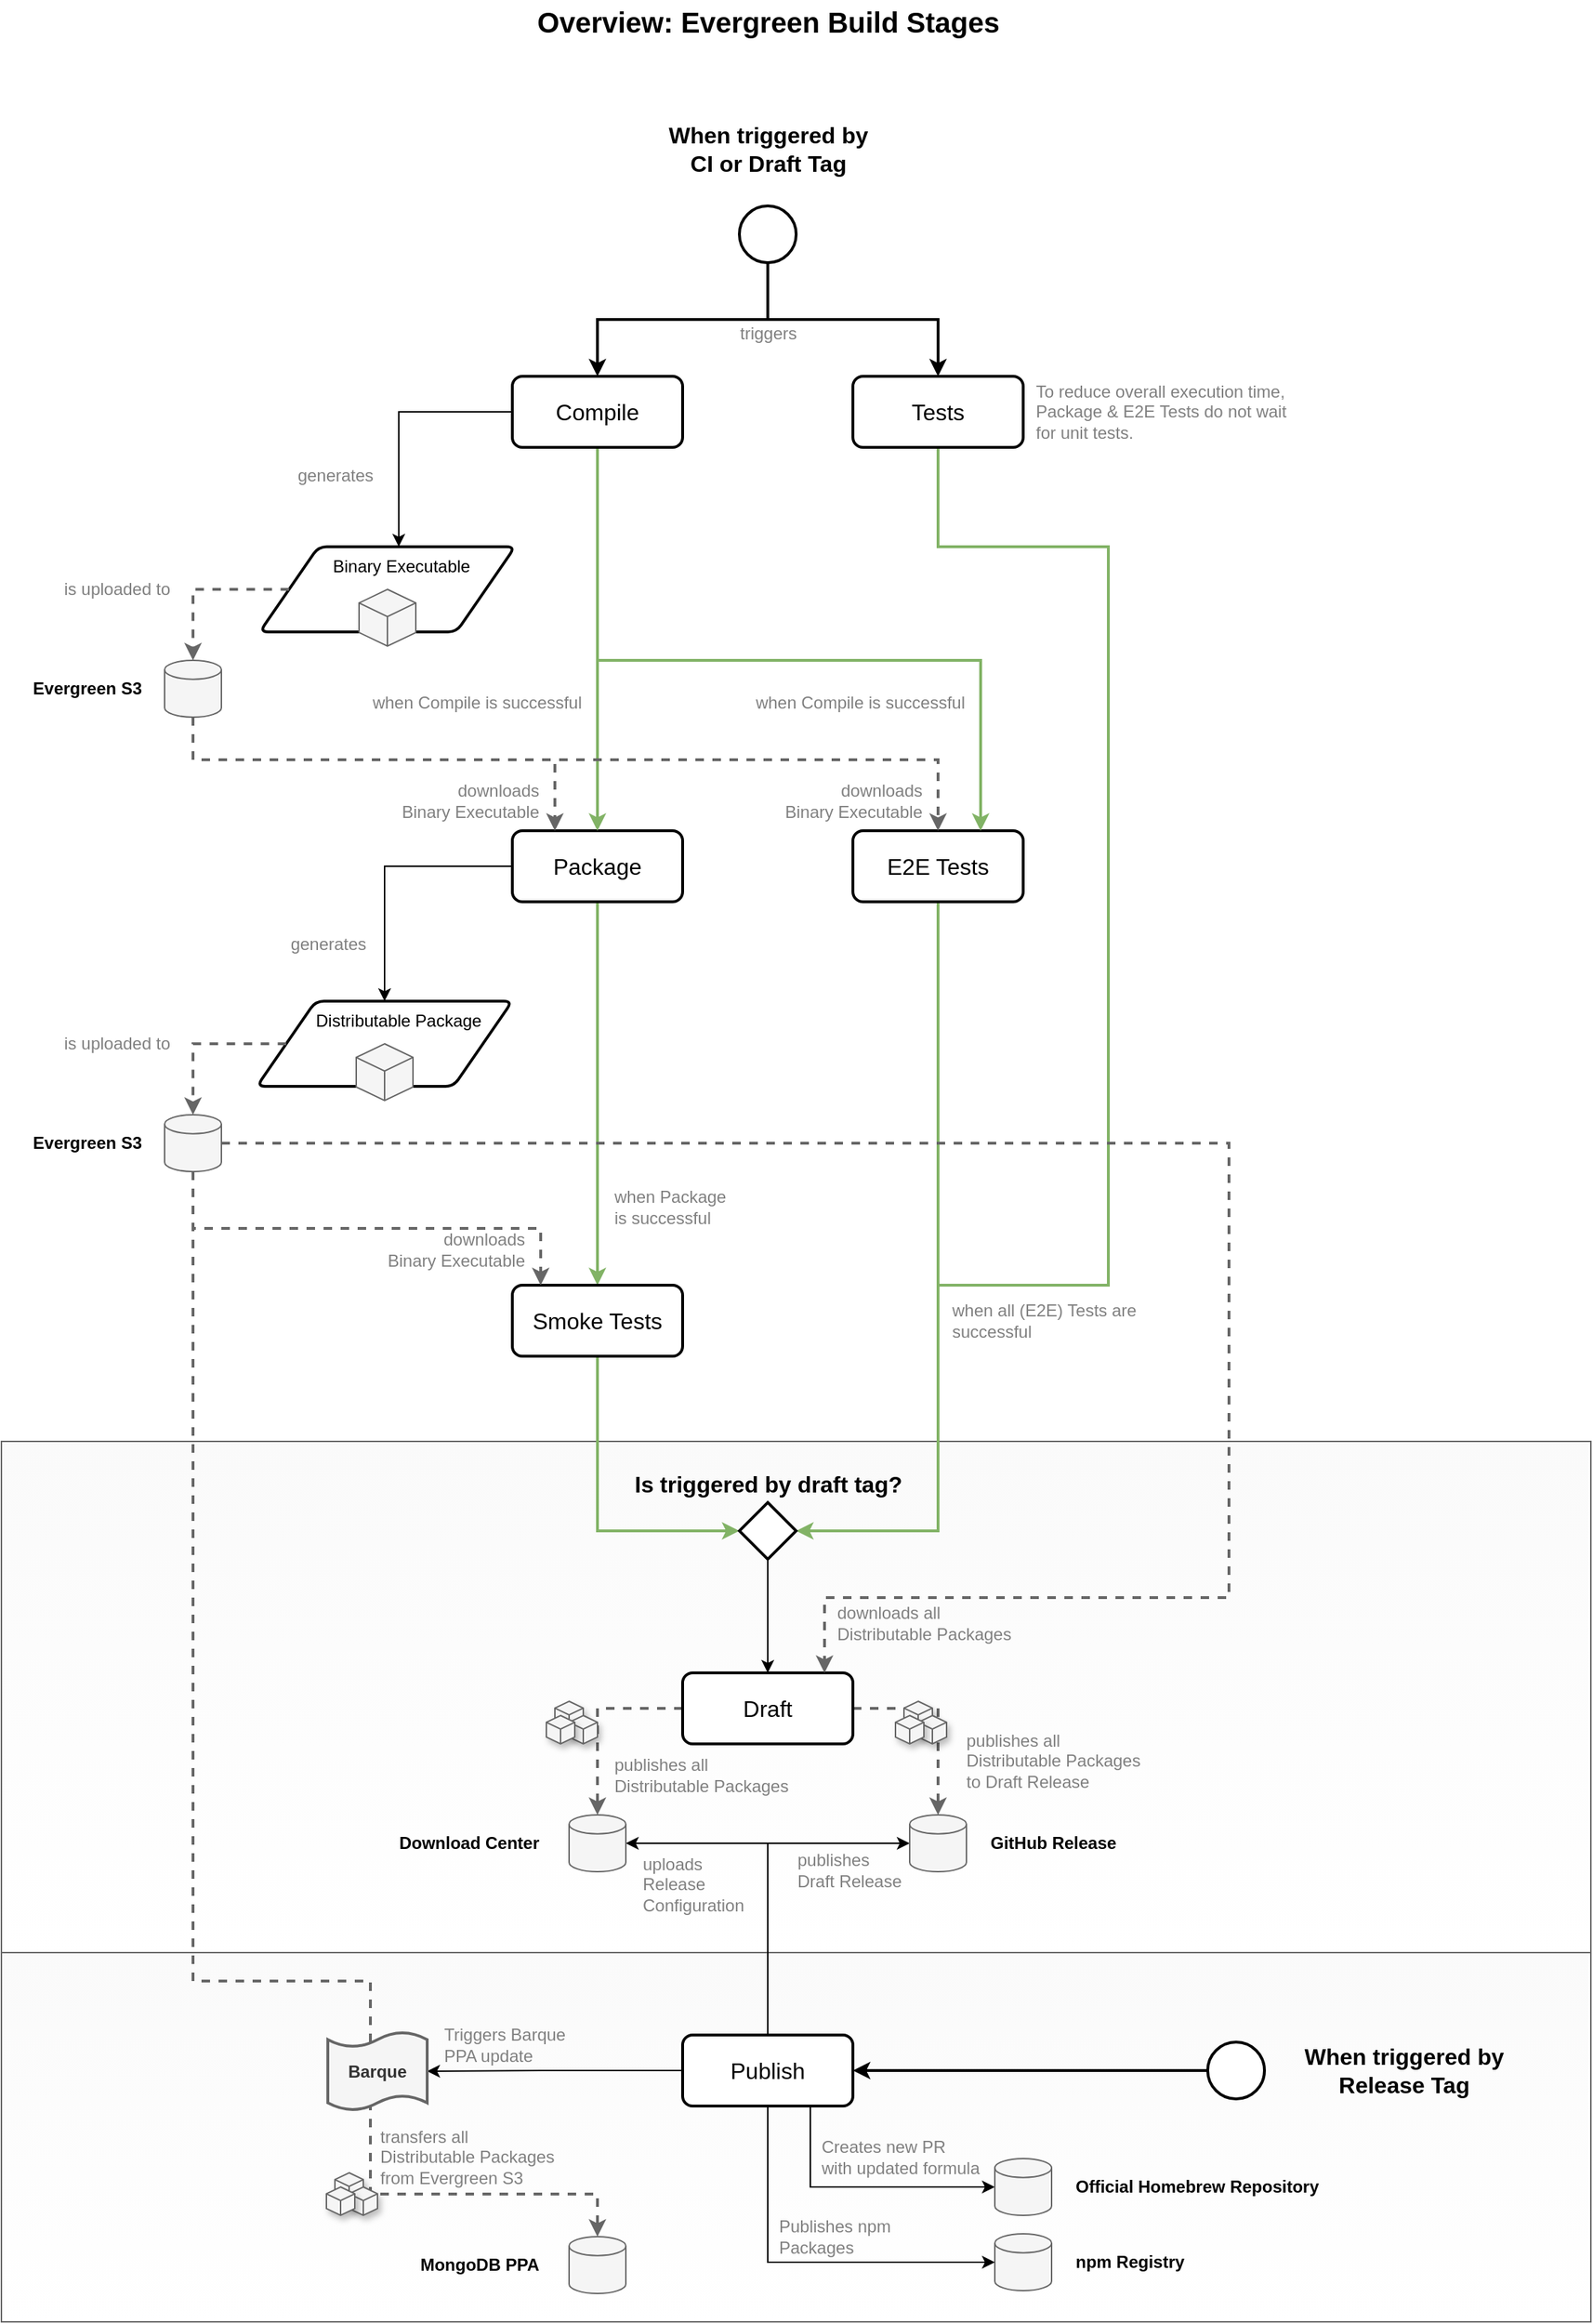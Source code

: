 <mxfile version="14.6.13" type="device" pages="2"><diagram id="S0GDc7iuTa8OykX3ppQo" name="Evergreen Flow"><mxGraphModel dx="2466" dy="1212" grid="1" gridSize="10" guides="1" tooltips="1" connect="1" arrows="1" fold="1" page="0" pageScale="1" pageWidth="827" pageHeight="1169" math="0" shadow="0"><root><mxCell id="0"/><mxCell id="1" parent="0"/><mxCell id="SHiftQc7gPVAdtWHIrwc-5" style="edgeStyle=orthogonalEdgeStyle;rounded=0;orthogonalLoop=1;jettySize=auto;html=1;strokeColor=#82b366;strokeWidth=2;fillColor=#d5e8d4;fontSize=16;exitX=0.5;exitY=1;exitDx=0;exitDy=0;entryX=1;entryY=0.5;entryDx=0;entryDy=0;entryPerimeter=0;" edge="1" parent="1" source="4s2VhAasl6YErQfzBIvJ-8" target="4s2VhAasl6YErQfzBIvJ-20"><mxGeometry relative="1" as="geometry"><mxPoint x="350" y="460" as="sourcePoint"/><mxPoint x="620" y="730" as="targetPoint"/><Array as="points"><mxPoint x="580" y="520"/><mxPoint x="700" y="520"/><mxPoint x="700" y="1040"/><mxPoint x="580" y="1040"/><mxPoint x="580" y="1213"/></Array></mxGeometry></mxCell><mxCell id="4s2VhAasl6YErQfzBIvJ-102" value="" style="rounded=0;whiteSpace=wrap;html=1;shadow=0;strokeWidth=1;fontSize=16;align=right;glass=0;strokeColor=#666666;fontColor=#333333;fillColor=#FAFAFA;gradientColor=#ffffff;" parent="1" vertex="1"><mxGeometry x="-80" y="1150" width="1120" height="360" as="geometry"/></mxCell><mxCell id="4s2VhAasl6YErQfzBIvJ-82" value="" style="rounded=0;whiteSpace=wrap;html=1;shadow=0;strokeWidth=1;fontSize=16;align=right;glass=0;strokeColor=#666666;fontColor=#333333;fillColor=#FAFAFA;gradientColor=#ffffff;" parent="1" vertex="1"><mxGeometry x="-80" y="1510" width="1120" height="260" as="geometry"/></mxCell><mxCell id="4s2VhAasl6YErQfzBIvJ-21" style="edgeStyle=orthogonalEdgeStyle;rounded=0;orthogonalLoop=1;jettySize=auto;html=1;fontSize=16;strokeWidth=2;" parent="1" source="4s2VhAasl6YErQfzBIvJ-18" target="4s2VhAasl6YErQfzBIvJ-9" edge="1"><mxGeometry relative="1" as="geometry"><Array as="points"><mxPoint x="460" y="360"/><mxPoint x="340" y="360"/></Array></mxGeometry></mxCell><mxCell id="4s2VhAasl6YErQfzBIvJ-8" value="&lt;span style=&quot;font-size: 16px&quot;&gt;Tests&lt;/span&gt;" style="rounded=1;whiteSpace=wrap;html=1;absoluteArcSize=1;arcSize=14;strokeWidth=2;fontStyle=0;fontSize=16;" parent="1" vertex="1"><mxGeometry x="520" y="400" width="120" height="50" as="geometry"/></mxCell><mxCell id="4s2VhAasl6YErQfzBIvJ-22" style="edgeStyle=orthogonalEdgeStyle;rounded=0;orthogonalLoop=1;jettySize=auto;html=1;fontSize=16;" parent="1" source="4s2VhAasl6YErQfzBIvJ-9" target="4s2VhAasl6YErQfzBIvJ-15" edge="1"><mxGeometry relative="1" as="geometry"><Array as="points"><mxPoint x="200" y="425"/></Array></mxGeometry></mxCell><mxCell id="4s2VhAasl6YErQfzBIvJ-42" style="edgeStyle=orthogonalEdgeStyle;rounded=0;orthogonalLoop=1;jettySize=auto;html=1;fontSize=16;" parent="1" source="4s2VhAasl6YErQfzBIvJ-10" target="4s2VhAasl6YErQfzBIvJ-36" edge="1"><mxGeometry relative="1" as="geometry"><Array as="points"><mxPoint x="190" y="745"/></Array></mxGeometry></mxCell><mxCell id="4s2VhAasl6YErQfzBIvJ-48" style="edgeStyle=orthogonalEdgeStyle;rounded=0;orthogonalLoop=1;jettySize=auto;html=1;strokeColor=#82b366;strokeWidth=2;fillColor=#d5e8d4;fontSize=16;" parent="1" source="4s2VhAasl6YErQfzBIvJ-10" target="4s2VhAasl6YErQfzBIvJ-12" edge="1"><mxGeometry relative="1" as="geometry"/></mxCell><mxCell id="4s2VhAasl6YErQfzBIvJ-10" value="&lt;span style=&quot;font-size: 16px;&quot;&gt;Package&lt;/span&gt;" style="rounded=1;whiteSpace=wrap;html=1;absoluteArcSize=1;arcSize=14;strokeWidth=2;fontStyle=0;fontSize=16;" parent="1" vertex="1"><mxGeometry x="280" y="720" width="120" height="50" as="geometry"/></mxCell><mxCell id="4s2VhAasl6YErQfzBIvJ-52" style="edgeStyle=orthogonalEdgeStyle;rounded=0;orthogonalLoop=1;jettySize=auto;html=1;strokeColor=#82b366;strokeWidth=2;fillColor=#d5e8d4;fontSize=16;" parent="1" source="4s2VhAasl6YErQfzBIvJ-11" target="4s2VhAasl6YErQfzBIvJ-20" edge="1"><mxGeometry relative="1" as="geometry"><mxPoint x="300" y="1210" as="targetPoint"/><Array as="points"><mxPoint x="580" y="1213"/></Array></mxGeometry></mxCell><mxCell id="4s2VhAasl6YErQfzBIvJ-11" value="&lt;span style=&quot;font-size: 16px&quot;&gt;E2E Tests&lt;/span&gt;" style="rounded=1;whiteSpace=wrap;html=1;absoluteArcSize=1;arcSize=14;strokeWidth=2;fontStyle=0;fontSize=16;" parent="1" vertex="1"><mxGeometry x="520" y="720" width="120" height="50" as="geometry"/></mxCell><mxCell id="4s2VhAasl6YErQfzBIvJ-53" style="edgeStyle=orthogonalEdgeStyle;rounded=0;orthogonalLoop=1;jettySize=auto;html=1;strokeColor=#82b366;strokeWidth=2;fillColor=#d5e8d4;fontSize=16;" parent="1" source="4s2VhAasl6YErQfzBIvJ-12" target="4s2VhAasl6YErQfzBIvJ-20" edge="1"><mxGeometry relative="1" as="geometry"><Array as="points"><mxPoint x="340" y="1213"/></Array></mxGeometry></mxCell><mxCell id="4s2VhAasl6YErQfzBIvJ-12" value="&lt;span style=&quot;font-size: 16px&quot;&gt;Smoke Tests&lt;/span&gt;" style="rounded=1;whiteSpace=wrap;html=1;absoluteArcSize=1;arcSize=14;strokeWidth=2;fontStyle=0;fontSize=16;" parent="1" vertex="1"><mxGeometry x="280" y="1040" width="120" height="50" as="geometry"/></mxCell><mxCell id="4s2VhAasl6YErQfzBIvJ-68" style="edgeStyle=orthogonalEdgeStyle;rounded=0;orthogonalLoop=1;jettySize=auto;html=1;dashed=1;endFill=1;strokeColor=#666666;strokeWidth=2;fillColor=#f5f5f5;fontSize=12;entryX=0.5;entryY=0;entryDx=0;entryDy=0;entryPerimeter=0;" parent="1" source="4s2VhAasl6YErQfzBIvJ-13" target="4s2VhAasl6YErQfzBIvJ-63" edge="1"><mxGeometry relative="1" as="geometry"><mxPoint x="520" y="1453" as="targetPoint"/></mxGeometry></mxCell><mxCell id="4s2VhAasl6YErQfzBIvJ-69" style="edgeStyle=orthogonalEdgeStyle;rounded=0;orthogonalLoop=1;jettySize=auto;html=1;entryX=0.5;entryY=0;entryDx=0;entryDy=0;entryPerimeter=0;dashed=1;endFill=1;strokeColor=#666666;strokeWidth=2;fillColor=#f5f5f5;fontSize=12;" parent="1" source="4s2VhAasl6YErQfzBIvJ-13" target="4s2VhAasl6YErQfzBIvJ-59" edge="1"><mxGeometry relative="1" as="geometry"/></mxCell><mxCell id="4s2VhAasl6YErQfzBIvJ-13" value="&lt;span style=&quot;font-size: 16px;&quot;&gt;Draft&lt;/span&gt;" style="rounded=1;whiteSpace=wrap;html=1;absoluteArcSize=1;arcSize=14;strokeWidth=2;fontStyle=0;fontSize=16;" parent="1" vertex="1"><mxGeometry x="400" y="1313" width="120" height="50" as="geometry"/></mxCell><mxCell id="4s2VhAasl6YErQfzBIvJ-80" style="edgeStyle=orthogonalEdgeStyle;rounded=0;orthogonalLoop=1;jettySize=auto;html=1;entryX=0;entryY=0.5;entryDx=0;entryDy=0;entryPerimeter=0;fontSize=16;" parent="1" source="4s2VhAasl6YErQfzBIvJ-14" target="4s2VhAasl6YErQfzBIvJ-59" edge="1"><mxGeometry relative="1" as="geometry"><Array as="points"><mxPoint x="460" y="1433"/></Array></mxGeometry></mxCell><mxCell id="4s2VhAasl6YErQfzBIvJ-81" style="edgeStyle=orthogonalEdgeStyle;rounded=0;orthogonalLoop=1;jettySize=auto;html=1;entryX=1;entryY=0.5;entryDx=0;entryDy=0;entryPerimeter=0;fontSize=16;" parent="1" source="4s2VhAasl6YErQfzBIvJ-14" target="4s2VhAasl6YErQfzBIvJ-63" edge="1"><mxGeometry relative="1" as="geometry"><Array as="points"><mxPoint x="460" y="1433"/></Array></mxGeometry></mxCell><mxCell id="4s2VhAasl6YErQfzBIvJ-93" style="edgeStyle=orthogonalEdgeStyle;rounded=0;orthogonalLoop=1;jettySize=auto;html=1;entryX=0;entryY=0.5;entryDx=0;entryDy=0;entryPerimeter=0;fontSize=16;" parent="1" source="4s2VhAasl6YErQfzBIvJ-14" target="4s2VhAasl6YErQfzBIvJ-92" edge="1"><mxGeometry relative="1" as="geometry"><Array as="points"><mxPoint x="490" y="1675"/></Array></mxGeometry></mxCell><mxCell id="4s2VhAasl6YErQfzBIvJ-97" style="edgeStyle=orthogonalEdgeStyle;rounded=0;orthogonalLoop=1;jettySize=auto;html=1;fontSize=16;" parent="1" source="4s2VhAasl6YErQfzBIvJ-14" target="4s2VhAasl6YErQfzBIvJ-96" edge="1"><mxGeometry relative="1" as="geometry"/></mxCell><mxCell id="4s2VhAasl6YErQfzBIvJ-14" value="&lt;span style=&quot;font-size: 16px;&quot;&gt;Publish&lt;/span&gt;" style="rounded=1;whiteSpace=wrap;html=1;absoluteArcSize=1;arcSize=14;strokeWidth=2;fontStyle=0;fontSize=16;" parent="1" vertex="1"><mxGeometry x="400" y="1568" width="120" height="50" as="geometry"/></mxCell><mxCell id="4s2VhAasl6YErQfzBIvJ-17" value="" style="group" parent="1" vertex="1" connectable="0"><mxGeometry x="112" y="520" width="180" height="70" as="geometry"/></mxCell><mxCell id="4s2VhAasl6YErQfzBIvJ-15" value="&amp;nbsp; &amp;nbsp; &amp;nbsp; Binary Executable" style="shape=parallelogram;html=1;strokeWidth=2;perimeter=parallelogramPerimeter;whiteSpace=wrap;rounded=1;arcSize=12;size=0.23;verticalAlign=top;align=center;" parent="4s2VhAasl6YErQfzBIvJ-17" vertex="1"><mxGeometry x="-10" width="180" height="60" as="geometry"/></mxCell><mxCell id="4s2VhAasl6YErQfzBIvJ-16" value="" style="whiteSpace=wrap;html=1;shape=mxgraph.basic.isocube;isoAngle=15;fontSize=16;align=center;fillColor=#f5f5f5;strokeColor=#666666;fontColor=#333333;" parent="4s2VhAasl6YErQfzBIvJ-17" vertex="1"><mxGeometry x="60" y="30" width="40" height="40" as="geometry"/></mxCell><mxCell id="4s2VhAasl6YErQfzBIvJ-19" style="edgeStyle=orthogonalEdgeStyle;rounded=0;orthogonalLoop=1;jettySize=auto;html=1;fontSize=16;strokeWidth=2;" parent="1" source="4s2VhAasl6YErQfzBIvJ-18" target="4s2VhAasl6YErQfzBIvJ-8" edge="1"><mxGeometry relative="1" as="geometry"><Array as="points"><mxPoint x="460" y="360"/><mxPoint x="580" y="360"/><mxPoint x="580" y="425"/></Array></mxGeometry></mxCell><mxCell id="4s2VhAasl6YErQfzBIvJ-18" value="" style="strokeWidth=2;html=1;shape=mxgraph.flowchart.start_2;whiteSpace=wrap;fontSize=16;align=center;" parent="1" vertex="1"><mxGeometry x="440" y="280" width="40" height="40" as="geometry"/></mxCell><mxCell id="4s2VhAasl6YErQfzBIvJ-55" style="edgeStyle=orthogonalEdgeStyle;rounded=0;orthogonalLoop=1;jettySize=auto;html=1;fontSize=16;" parent="1" source="4s2VhAasl6YErQfzBIvJ-20" target="4s2VhAasl6YErQfzBIvJ-13" edge="1"><mxGeometry relative="1" as="geometry"/></mxCell><mxCell id="4s2VhAasl6YErQfzBIvJ-20" value="" style="strokeWidth=2;html=1;shape=mxgraph.flowchart.decision;whiteSpace=wrap;fontSize=16;align=center;" parent="1" vertex="1"><mxGeometry x="440" y="1193" width="40" height="40" as="geometry"/></mxCell><mxCell id="4s2VhAasl6YErQfzBIvJ-29" style="edgeStyle=orthogonalEdgeStyle;rounded=0;orthogonalLoop=1;jettySize=auto;html=1;fontSize=16;fillColor=#d5e8d4;strokeColor=#82b366;strokeWidth=2;" parent="1" source="4s2VhAasl6YErQfzBIvJ-9" target="4s2VhAasl6YErQfzBIvJ-10" edge="1"><mxGeometry relative="1" as="geometry"><mxPoint x="230" y="720" as="sourcePoint"/><mxPoint x="348.4" y="660" as="targetPoint"/><Array as="points"><mxPoint x="340" y="650"/><mxPoint x="340" y="650"/></Array></mxGeometry></mxCell><mxCell id="4s2VhAasl6YErQfzBIvJ-34" style="edgeStyle=orthogonalEdgeStyle;rounded=0;orthogonalLoop=1;jettySize=auto;html=1;dashed=1;endArrow=classic;endFill=1;strokeColor=#666666;strokeWidth=2;fillColor=#f5f5f5;fontSize=12;" parent="1" source="SHiftQc7gPVAdtWHIrwc-4" target="4s2VhAasl6YErQfzBIvJ-10" edge="1"><mxGeometry relative="1" as="geometry"><mxPoint x="500" y="800" as="targetPoint"/><Array as="points"><mxPoint x="55" y="670"/><mxPoint x="310" y="670"/></Array><mxPoint x="-35" y="620" as="sourcePoint"/></mxGeometry></mxCell><mxCell id="4s2VhAasl6YErQfzBIvJ-26" style="edgeStyle=orthogonalEdgeStyle;rounded=0;orthogonalLoop=1;jettySize=auto;html=1;fontSize=12;strokeWidth=2;endArrow=classic;endFill=1;dashed=1;fillColor=#f5f5f5;strokeColor=#666666;" parent="1" source="4s2VhAasl6YErQfzBIvJ-15" target="SHiftQc7gPVAdtWHIrwc-4" edge="1"><mxGeometry relative="1" as="geometry"><mxPoint x="-55" y="600" as="targetPoint"/></mxGeometry></mxCell><mxCell id="4s2VhAasl6YErQfzBIvJ-35" value="" style="group" parent="1" vertex="1" connectable="0"><mxGeometry x="110" y="840" width="180" height="70" as="geometry"/></mxCell><mxCell id="4s2VhAasl6YErQfzBIvJ-36" value="&amp;nbsp; &amp;nbsp; &amp;nbsp; Distributable Package" style="shape=parallelogram;html=1;strokeWidth=2;perimeter=parallelogramPerimeter;whiteSpace=wrap;rounded=1;arcSize=12;size=0.23;verticalAlign=top;align=center;" parent="4s2VhAasl6YErQfzBIvJ-35" vertex="1"><mxGeometry x="-10" width="180" height="60" as="geometry"/></mxCell><mxCell id="4s2VhAasl6YErQfzBIvJ-37" value="" style="whiteSpace=wrap;html=1;shape=mxgraph.basic.isocube;isoAngle=15;fontSize=16;align=center;fillColor=#f5f5f5;strokeColor=#666666;fontColor=#333333;" parent="4s2VhAasl6YErQfzBIvJ-35" vertex="1"><mxGeometry x="60" y="30" width="40" height="40" as="geometry"/></mxCell><mxCell id="4s2VhAasl6YErQfzBIvJ-41" style="edgeStyle=orthogonalEdgeStyle;rounded=0;orthogonalLoop=1;jettySize=auto;html=1;fontSize=12;strokeWidth=2;endArrow=classic;endFill=1;dashed=1;fillColor=#f5f5f5;strokeColor=#666666;" parent="1" source="4s2VhAasl6YErQfzBIvJ-36" target="4s2VhAasl6YErQfzBIvJ-39" edge="1"><mxGeometry relative="1" as="geometry"/></mxCell><mxCell id="4s2VhAasl6YErQfzBIvJ-49" style="edgeStyle=orthogonalEdgeStyle;rounded=0;orthogonalLoop=1;jettySize=auto;html=1;dashed=1;endFill=1;strokeColor=#666666;strokeWidth=2;fillColor=#f5f5f5;fontSize=12;" parent="1" source="4s2VhAasl6YErQfzBIvJ-39" target="4s2VhAasl6YErQfzBIvJ-12" edge="1"><mxGeometry relative="1" as="geometry"><Array as="points"><mxPoint x="55" y="1000"/><mxPoint x="300" y="1000"/></Array></mxGeometry></mxCell><mxCell id="QQAQHfjZtf33gk6RpM8r-4" style="edgeStyle=orthogonalEdgeStyle;rounded=0;orthogonalLoop=1;jettySize=auto;html=1;strokeColor=#82b366;strokeWidth=2;fillColor=#d5e8d4;fontSize=16;" parent="1" source="4s2VhAasl6YErQfzBIvJ-9" target="4s2VhAasl6YErQfzBIvJ-11" edge="1"><mxGeometry relative="1" as="geometry"><Array as="points"><mxPoint x="340" y="600"/><mxPoint x="610" y="600"/></Array></mxGeometry></mxCell><mxCell id="4s2VhAasl6YErQfzBIvJ-9" value="&lt;span style=&quot;font-size: 16px;&quot;&gt;Compile&lt;/span&gt;" style="rounded=1;whiteSpace=wrap;html=1;absoluteArcSize=1;arcSize=14;strokeWidth=2;fontStyle=0;fontSize=16;" parent="1" vertex="1"><mxGeometry x="280" y="400" width="120" height="50" as="geometry"/></mxCell><mxCell id="4s2VhAasl6YErQfzBIvJ-54" value="Is triggered by draft tag?" style="text;html=1;align=center;verticalAlign=middle;resizable=0;points=[];autosize=1;fontSize=16;fontStyle=1" parent="1" vertex="1"><mxGeometry x="360" y="1170" width="200" height="20" as="geometry"/></mxCell><mxCell id="4s2VhAasl6YErQfzBIvJ-56" style="edgeStyle=orthogonalEdgeStyle;rounded=0;orthogonalLoop=1;jettySize=auto;html=1;dashed=1;endFill=1;strokeColor=#666666;strokeWidth=2;fillColor=#f5f5f5;fontSize=12;" parent="1" source="4s2VhAasl6YErQfzBIvJ-39" target="4s2VhAasl6YErQfzBIvJ-13" edge="1"><mxGeometry relative="1" as="geometry"><Array as="points"><mxPoint x="785" y="1260"/><mxPoint x="500" y="1260"/></Array></mxGeometry></mxCell><mxCell id="4s2VhAasl6YErQfzBIvJ-65" value="" style="group" parent="1" vertex="1" connectable="0"><mxGeometry x="230" y="1230" width="80" height="193" as="geometry"/></mxCell><mxCell id="4s2VhAasl6YErQfzBIvJ-66" value="" style="group" parent="1" vertex="1" connectable="0"><mxGeometry x="190" y="1413" width="170" height="40" as="geometry"/></mxCell><mxCell id="4s2VhAasl6YErQfzBIvJ-64" value="Download Center" style="text;html=1;align=right;verticalAlign=middle;resizable=0;points=[];autosize=1;fontSize=12;fontStyle=1" parent="4s2VhAasl6YErQfzBIvJ-66" vertex="1"><mxGeometry y="10" width="110" height="20" as="geometry"/></mxCell><mxCell id="4s2VhAasl6YErQfzBIvJ-63" value="" style="strokeWidth=1;html=1;shape=mxgraph.flowchart.database;whiteSpace=wrap;fontSize=16;align=center;fillColor=#f5f5f5;strokeColor=#666666;fontColor=#333333;" parent="4s2VhAasl6YErQfzBIvJ-66" vertex="1"><mxGeometry x="130" width="40" height="40" as="geometry"/></mxCell><mxCell id="4s2VhAasl6YErQfzBIvJ-67" value="" style="group" parent="1" vertex="1" connectable="0"><mxGeometry x="560" y="1413" width="165" height="40" as="geometry"/></mxCell><mxCell id="4s2VhAasl6YErQfzBIvJ-60" value="GitHub Release" style="text;html=1;align=left;verticalAlign=middle;resizable=0;points=[];autosize=1;fontSize=12;fontStyle=1" parent="4s2VhAasl6YErQfzBIvJ-67" vertex="1"><mxGeometry x="55" y="10" width="100" height="20" as="geometry"/></mxCell><mxCell id="4s2VhAasl6YErQfzBIvJ-59" value="" style="strokeWidth=1;html=1;shape=mxgraph.flowchart.database;whiteSpace=wrap;fontSize=16;align=center;fillColor=#f5f5f5;strokeColor=#666666;fontColor=#333333;" parent="4s2VhAasl6YErQfzBIvJ-67" vertex="1"><mxGeometry width="40" height="40" as="geometry"/></mxCell><mxCell id="4s2VhAasl6YErQfzBIvJ-73" value="" style="group" parent="1" vertex="1" connectable="0"><mxGeometry x="304" y="1333" width="36" height="30" as="geometry"/></mxCell><mxCell id="4s2VhAasl6YErQfzBIvJ-70" value="" style="whiteSpace=wrap;html=1;shape=mxgraph.basic.isocube;isoAngle=15;strokeWidth=1;fontSize=12;align=right;fillColor=#f5f5f5;strokeColor=#666666;fontColor=#333333;shadow=1;" parent="4s2VhAasl6YErQfzBIvJ-73" vertex="1"><mxGeometry x="6" width="20" height="20" as="geometry"/></mxCell><mxCell id="4s2VhAasl6YErQfzBIvJ-71" value="" style="whiteSpace=wrap;html=1;shape=mxgraph.basic.isocube;isoAngle=15;strokeWidth=1;fontSize=12;align=right;fillColor=#f5f5f5;strokeColor=#666666;fontColor=#333333;shadow=1;" parent="4s2VhAasl6YErQfzBIvJ-73" vertex="1"><mxGeometry x="16" y="10" width="20" height="20" as="geometry"/></mxCell><mxCell id="4s2VhAasl6YErQfzBIvJ-72" value="" style="whiteSpace=wrap;html=1;shape=mxgraph.basic.isocube;isoAngle=15;strokeWidth=1;fontSize=12;align=right;fillColor=#f5f5f5;strokeColor=#666666;fontColor=#333333;shadow=1;" parent="4s2VhAasl6YErQfzBIvJ-73" vertex="1"><mxGeometry y="10" width="20" height="20" as="geometry"/></mxCell><mxCell id="4s2VhAasl6YErQfzBIvJ-74" value="" style="group" parent="1" vertex="1" connectable="0"><mxGeometry x="550" y="1333" width="36" height="30" as="geometry"/></mxCell><mxCell id="4s2VhAasl6YErQfzBIvJ-75" value="" style="whiteSpace=wrap;html=1;shape=mxgraph.basic.isocube;isoAngle=15;strokeWidth=1;fontSize=12;align=right;fillColor=#f5f5f5;strokeColor=#666666;fontColor=#333333;shadow=1;" parent="4s2VhAasl6YErQfzBIvJ-74" vertex="1"><mxGeometry x="6" width="20" height="20" as="geometry"/></mxCell><mxCell id="4s2VhAasl6YErQfzBIvJ-76" value="" style="whiteSpace=wrap;html=1;shape=mxgraph.basic.isocube;isoAngle=15;strokeWidth=1;fontSize=12;align=right;fillColor=#f5f5f5;strokeColor=#666666;fontColor=#333333;shadow=1;" parent="4s2VhAasl6YErQfzBIvJ-74" vertex="1"><mxGeometry x="16" y="10" width="20" height="20" as="geometry"/></mxCell><mxCell id="4s2VhAasl6YErQfzBIvJ-77" value="" style="whiteSpace=wrap;html=1;shape=mxgraph.basic.isocube;isoAngle=15;strokeWidth=1;fontSize=12;align=right;fillColor=#f5f5f5;strokeColor=#666666;fontColor=#333333;shadow=1;" parent="4s2VhAasl6YErQfzBIvJ-74" vertex="1"><mxGeometry y="10" width="20" height="20" as="geometry"/></mxCell><mxCell id="4s2VhAasl6YErQfzBIvJ-79" style="edgeStyle=orthogonalEdgeStyle;rounded=0;orthogonalLoop=1;jettySize=auto;html=1;fontSize=16;strokeWidth=2;" parent="1" source="4s2VhAasl6YErQfzBIvJ-78" target="4s2VhAasl6YErQfzBIvJ-14" edge="1"><mxGeometry relative="1" as="geometry"/></mxCell><mxCell id="4s2VhAasl6YErQfzBIvJ-78" value="" style="strokeWidth=2;html=1;shape=mxgraph.flowchart.start_2;whiteSpace=wrap;fontSize=16;align=center;" parent="1" vertex="1"><mxGeometry x="770" y="1573" width="40" height="40" as="geometry"/></mxCell><mxCell id="4s2VhAasl6YErQfzBIvJ-83" value="When triggered by&lt;br&gt;Release Tag" style="text;html=1;align=center;verticalAlign=middle;resizable=0;points=[];autosize=1;fontSize=16;fontStyle=1" parent="1" vertex="1"><mxGeometry x="827.5" y="1573" width="160" height="40" as="geometry"/></mxCell><mxCell id="4s2VhAasl6YErQfzBIvJ-84" value="When triggered by&lt;br&gt;CI or Draft Tag" style="text;html=1;align=center;verticalAlign=middle;resizable=0;points=[];autosize=1;fontSize=16;fontStyle=1" parent="1" vertex="1"><mxGeometry x="380" y="220" width="160" height="40" as="geometry"/></mxCell><mxCell id="4s2VhAasl6YErQfzBIvJ-85" value="" style="group" parent="1" vertex="1" connectable="0"><mxGeometry x="190" y="1710" width="170" height="40" as="geometry"/></mxCell><mxCell id="4s2VhAasl6YErQfzBIvJ-86" value="MongoDB PPA" style="text;html=1;align=right;verticalAlign=middle;resizable=0;points=[];autosize=1;fontSize=12;fontStyle=1" parent="4s2VhAasl6YErQfzBIvJ-85" vertex="1"><mxGeometry x="10" y="10" width="100" height="20" as="geometry"/></mxCell><mxCell id="4s2VhAasl6YErQfzBIvJ-87" value="" style="strokeWidth=1;html=1;shape=mxgraph.flowchart.database;whiteSpace=wrap;fontSize=16;align=center;fillColor=#f5f5f5;strokeColor=#666666;fontColor=#333333;" parent="4s2VhAasl6YErQfzBIvJ-85" vertex="1"><mxGeometry x="130" width="40" height="40" as="geometry"/></mxCell><mxCell id="4s2VhAasl6YErQfzBIvJ-90" value="" style="group" parent="1" vertex="1" connectable="0"><mxGeometry x="620" y="1655" width="245" height="40" as="geometry"/></mxCell><mxCell id="4s2VhAasl6YErQfzBIvJ-91" value="Official Homebrew Repository" style="text;html=1;align=left;verticalAlign=middle;resizable=0;points=[];autosize=1;fontSize=12;fontStyle=1" parent="4s2VhAasl6YErQfzBIvJ-90" vertex="1"><mxGeometry x="55" y="10" width="190" height="20" as="geometry"/></mxCell><mxCell id="4s2VhAasl6YErQfzBIvJ-92" value="" style="strokeWidth=1;html=1;shape=mxgraph.flowchart.database;whiteSpace=wrap;fontSize=16;align=center;fillColor=#f5f5f5;strokeColor=#666666;fontColor=#333333;" parent="4s2VhAasl6YErQfzBIvJ-90" vertex="1"><mxGeometry width="40" height="40" as="geometry"/></mxCell><mxCell id="4s2VhAasl6YErQfzBIvJ-103" value="Overview: Evergreen Build Stages" style="text;html=1;align=center;verticalAlign=middle;resizable=0;points=[];autosize=1;fontSize=20;fontStyle=1" parent="1" vertex="1"><mxGeometry x="290" y="135" width="340" height="30" as="geometry"/></mxCell><mxCell id="4s2VhAasl6YErQfzBIvJ-104" value="triggers" style="text;html=1;align=center;verticalAlign=middle;resizable=0;points=[];autosize=1;fontSize=12;fontColor=#808080;" parent="1" vertex="1"><mxGeometry x="430" y="360" width="60" height="20" as="geometry"/></mxCell><mxCell id="4s2VhAasl6YErQfzBIvJ-105" value="when Compile is successful" style="text;html=1;align=right;verticalAlign=middle;resizable=0;points=[];autosize=1;fontSize=12;fontColor=#808080;" parent="1" vertex="1"><mxGeometry x="170" y="620" width="160" height="20" as="geometry"/></mxCell><mxCell id="4s2VhAasl6YErQfzBIvJ-106" value="generates" style="text;html=1;align=center;verticalAlign=middle;resizable=0;points=[];autosize=1;fontSize=12;fontColor=#808080;" parent="1" vertex="1"><mxGeometry x="120" y="460" width="70" height="20" as="geometry"/></mxCell><mxCell id="4s2VhAasl6YErQfzBIvJ-108" value="downloads&lt;br&gt;Binary Executable" style="text;html=1;align=right;verticalAlign=middle;resizable=0;points=[];autosize=1;fontSize=12;fontColor=#808080;" parent="1" vertex="1"><mxGeometry x="190" y="684" width="110" height="30" as="geometry"/></mxCell><mxCell id="4s2VhAasl6YErQfzBIvJ-109" value="generates" style="text;html=1;align=center;verticalAlign=middle;resizable=0;points=[];autosize=1;fontSize=12;fontColor=#808080;" parent="1" vertex="1"><mxGeometry x="115" y="790" width="70" height="20" as="geometry"/></mxCell><mxCell id="4s2VhAasl6YErQfzBIvJ-110" value="is uploaded to" style="text;html=1;align=right;verticalAlign=middle;resizable=0;points=[];autosize=1;fontSize=12;fontColor=#808080;" parent="1" vertex="1"><mxGeometry x="-50" y="860" width="90" height="20" as="geometry"/></mxCell><mxCell id="4s2VhAasl6YErQfzBIvJ-113" value="when Package&lt;br&gt;is successful" style="text;html=1;align=left;verticalAlign=middle;resizable=0;points=[];autosize=1;fontSize=12;fontColor=#808080;" parent="1" vertex="1"><mxGeometry x="350" y="970" width="90" height="30" as="geometry"/></mxCell><mxCell id="4s2VhAasl6YErQfzBIvJ-115" value="is uploaded to" style="text;html=1;align=right;verticalAlign=middle;resizable=0;points=[];autosize=1;fontSize=12;fontColor=#808080;" parent="1" vertex="1"><mxGeometry x="-50" y="540" width="90" height="20" as="geometry"/></mxCell><mxCell id="4s2VhAasl6YErQfzBIvJ-116" value="downloads all&lt;br&gt;Distributable Packages" style="text;html=1;align=left;verticalAlign=middle;resizable=0;points=[];autosize=1;fontSize=12;fontColor=#808080;" parent="1" vertex="1"><mxGeometry x="507" y="1263" width="140" height="30" as="geometry"/></mxCell><mxCell id="4s2VhAasl6YErQfzBIvJ-117" value="publishes all&lt;br&gt;Distributable Packages&lt;br&gt;to Draft Release" style="text;html=1;align=left;verticalAlign=middle;resizable=0;points=[];autosize=1;fontSize=12;fontColor=#808080;" parent="1" vertex="1"><mxGeometry x="597.5" y="1350" width="140" height="50" as="geometry"/></mxCell><mxCell id="4s2VhAasl6YErQfzBIvJ-118" value="publishes all&lt;br&gt;Distributable Packages" style="text;html=1;align=left;verticalAlign=middle;resizable=0;points=[];autosize=1;fontSize=12;fontColor=#808080;" parent="1" vertex="1"><mxGeometry x="350" y="1370" width="140" height="30" as="geometry"/></mxCell><mxCell id="4s2VhAasl6YErQfzBIvJ-119" value="publishes&lt;br&gt;Draft Release" style="text;html=1;align=left;verticalAlign=middle;resizable=0;points=[];autosize=1;fontSize=12;fontColor=#808080;" parent="1" vertex="1"><mxGeometry x="479" y="1437" width="90" height="30" as="geometry"/></mxCell><mxCell id="4s2VhAasl6YErQfzBIvJ-121" value="uploads&lt;br&gt;Release&lt;br&gt;Configuration" style="text;html=1;align=left;verticalAlign=middle;resizable=0;points=[];autosize=1;fontSize=12;fontColor=#808080;" parent="1" vertex="1"><mxGeometry x="370" y="1437" width="90" height="50" as="geometry"/></mxCell><mxCell id="4s2VhAasl6YErQfzBIvJ-122" value="Triggers Barque&lt;br&gt;PPA update" style="text;html=1;align=left;verticalAlign=middle;resizable=0;points=[];autosize=1;fontSize=12;fontColor=#808080;" parent="1" vertex="1"><mxGeometry x="230" y="1560" width="100" height="30" as="geometry"/></mxCell><mxCell id="4s2VhAasl6YErQfzBIvJ-123" value="Creates new PR&lt;br&gt;with updated formula" style="text;html=1;align=left;verticalAlign=middle;resizable=0;points=[];autosize=1;fontSize=12;fontColor=#808080;" parent="1" vertex="1"><mxGeometry x="496" y="1639" width="130" height="30" as="geometry"/></mxCell><mxCell id="Pz8CGd5hXFfOKLXr3jOU-1" style="edgeStyle=orthogonalEdgeStyle;rounded=0;orthogonalLoop=1;jettySize=auto;html=1;dashed=1;endFill=1;strokeColor=#666666;strokeWidth=2;fillColor=#f5f5f5;fontSize=12;" parent="1" source="SHiftQc7gPVAdtWHIrwc-4" target="4s2VhAasl6YErQfzBIvJ-11" edge="1"><mxGeometry relative="1" as="geometry"><Array as="points"><mxPoint x="55" y="670"/><mxPoint x="580" y="670"/></Array><mxPoint x="-35" y="620" as="sourcePoint"/></mxGeometry></mxCell><mxCell id="Pz8CGd5hXFfOKLXr3jOU-2" value="downloads&lt;br&gt;Binary Executable" style="text;html=1;align=right;verticalAlign=middle;resizable=0;points=[];autosize=1;fontSize=12;fontColor=#808080;" parent="1" vertex="1"><mxGeometry x="180" y="1000" width="110" height="30" as="geometry"/></mxCell><mxCell id="Pz8CGd5hXFfOKLXr3jOU-3" value="" style="group" parent="1" vertex="1" connectable="0"><mxGeometry x="620" y="1708" width="215" height="40" as="geometry"/></mxCell><mxCell id="Pz8CGd5hXFfOKLXr3jOU-4" value="npm Registry" style="text;html=1;align=left;verticalAlign=middle;resizable=0;points=[];autosize=1;fontSize=12;fontStyle=1" parent="Pz8CGd5hXFfOKLXr3jOU-3" vertex="1"><mxGeometry x="55" y="10" width="90" height="20" as="geometry"/></mxCell><mxCell id="Pz8CGd5hXFfOKLXr3jOU-5" value="" style="strokeWidth=1;html=1;shape=mxgraph.flowchart.database;whiteSpace=wrap;fontSize=16;align=center;fillColor=#f5f5f5;strokeColor=#666666;fontColor=#333333;" parent="Pz8CGd5hXFfOKLXr3jOU-3" vertex="1"><mxGeometry width="40" height="40" as="geometry"/></mxCell><mxCell id="Pz8CGd5hXFfOKLXr3jOU-6" style="edgeStyle=orthogonalEdgeStyle;rounded=0;orthogonalLoop=1;jettySize=auto;html=1;entryX=0;entryY=0.5;entryDx=0;entryDy=0;entryPerimeter=0;fontSize=16;exitX=0.5;exitY=1;exitDx=0;exitDy=0;" parent="1" source="4s2VhAasl6YErQfzBIvJ-14" target="Pz8CGd5hXFfOKLXr3jOU-5" edge="1"><mxGeometry relative="1" as="geometry"><mxPoint x="466" y="1651" as="sourcePoint"/><mxPoint x="586" y="1708" as="targetPoint"/><Array as="points"><mxPoint x="460" y="1728"/></Array></mxGeometry></mxCell><mxCell id="Pz8CGd5hXFfOKLXr3jOU-7" value="Publishes npm&lt;br&gt;Packages" style="text;html=1;align=left;verticalAlign=middle;resizable=0;points=[];autosize=1;fontSize=12;fontColor=#808080;" parent="1" vertex="1"><mxGeometry x="466" y="1695" width="90" height="30" as="geometry"/></mxCell><mxCell id="bmTNzsxFEzkUEdo4s8h1-1" style="edgeStyle=orthogonalEdgeStyle;rounded=0;orthogonalLoop=1;jettySize=auto;html=1;dashed=1;endFill=1;strokeColor=#666666;strokeWidth=2;fillColor=#f5f5f5;fontSize=12;" parent="1" source="4s2VhAasl6YErQfzBIvJ-39" target="4s2VhAasl6YErQfzBIvJ-87" edge="1"><mxGeometry relative="1" as="geometry"><Array as="points"><mxPoint x="55" y="1530"/><mxPoint x="180" y="1530"/><mxPoint x="180" y="1680"/><mxPoint x="340" y="1680"/></Array></mxGeometry></mxCell><mxCell id="bmTNzsxFEzkUEdo4s8h1-2" value="" style="group" parent="1" vertex="1" connectable="0"><mxGeometry x="149" y="1665" width="36" height="30" as="geometry"/></mxCell><mxCell id="bmTNzsxFEzkUEdo4s8h1-3" value="" style="whiteSpace=wrap;html=1;shape=mxgraph.basic.isocube;isoAngle=15;strokeWidth=1;fontSize=12;align=right;fillColor=#f5f5f5;strokeColor=#666666;fontColor=#333333;shadow=1;" parent="bmTNzsxFEzkUEdo4s8h1-2" vertex="1"><mxGeometry x="6" width="20" height="20" as="geometry"/></mxCell><mxCell id="bmTNzsxFEzkUEdo4s8h1-4" value="" style="whiteSpace=wrap;html=1;shape=mxgraph.basic.isocube;isoAngle=15;strokeWidth=1;fontSize=12;align=right;fillColor=#f5f5f5;strokeColor=#666666;fontColor=#333333;shadow=1;" parent="bmTNzsxFEzkUEdo4s8h1-2" vertex="1"><mxGeometry x="16" y="10" width="20" height="20" as="geometry"/></mxCell><mxCell id="bmTNzsxFEzkUEdo4s8h1-5" value="" style="whiteSpace=wrap;html=1;shape=mxgraph.basic.isocube;isoAngle=15;strokeWidth=1;fontSize=12;align=right;fillColor=#f5f5f5;strokeColor=#666666;fontColor=#333333;shadow=1;" parent="bmTNzsxFEzkUEdo4s8h1-2" vertex="1"><mxGeometry y="10" width="20" height="20" as="geometry"/></mxCell><mxCell id="4s2VhAasl6YErQfzBIvJ-96" value="Barque" style="shape=tape;whiteSpace=wrap;html=1;strokeWidth=2;size=0.19;shadow=0;glass=0;fontSize=12;fillColor=#f5f5f5;strokeColor=#666666;fontColor=#333333;fontStyle=1" parent="1" vertex="1"><mxGeometry x="150" y="1566" width="70" height="55" as="geometry"/></mxCell><mxCell id="bmTNzsxFEzkUEdo4s8h1-6" value="transfers all&lt;br&gt;Distributable Packages&lt;br&gt;from Evergreen S3" style="text;html=1;align=left;verticalAlign=middle;resizable=0;points=[];autosize=1;fontSize=12;fontColor=#808080;" parent="1" vertex="1"><mxGeometry x="185" y="1629" width="140" height="50" as="geometry"/></mxCell><mxCell id="QQAQHfjZtf33gk6RpM8r-1" value="" style="group" parent="1" vertex="1" connectable="0"><mxGeometry x="-70" y="890" width="170" height="90" as="geometry"/></mxCell><mxCell id="4s2VhAasl6YErQfzBIvJ-40" value="Evergreen S3" style="text;html=1;align=right;verticalAlign=middle;resizable=0;points=[];autosize=1;fontSize=12;fontStyle=1" parent="QQAQHfjZtf33gk6RpM8r-1" vertex="1"><mxGeometry y="40" width="90" height="20" as="geometry"/></mxCell><mxCell id="4s2VhAasl6YErQfzBIvJ-38" value="" style="group" parent="QQAQHfjZtf33gk6RpM8r-1" vertex="1" connectable="0"><mxGeometry x="80" width="90" height="90" as="geometry"/></mxCell><mxCell id="4s2VhAasl6YErQfzBIvJ-39" value="" style="strokeWidth=1;html=1;shape=mxgraph.flowchart.database;whiteSpace=wrap;fontSize=16;align=center;fillColor=#f5f5f5;strokeColor=#666666;fontColor=#333333;" parent="4s2VhAasl6YErQfzBIvJ-38" vertex="1"><mxGeometry x="25" y="30" width="40" height="40" as="geometry"/></mxCell><mxCell id="QQAQHfjZtf33gk6RpM8r-3" value="downloads&lt;br&gt;Binary Executable" style="text;html=1;align=right;verticalAlign=middle;resizable=0;points=[];autosize=1;fontSize=12;fontColor=#808080;" parent="1" vertex="1"><mxGeometry x="460" y="684" width="110" height="30" as="geometry"/></mxCell><mxCell id="QQAQHfjZtf33gk6RpM8r-5" value="when Compile is successful" style="text;html=1;align=right;verticalAlign=middle;resizable=0;points=[];autosize=1;fontSize=12;fontColor=#808080;" parent="1" vertex="1"><mxGeometry x="440" y="620" width="160" height="20" as="geometry"/></mxCell><mxCell id="SHiftQc7gPVAdtWHIrwc-1" value="" style="group" vertex="1" connectable="0" parent="1"><mxGeometry x="-70" y="570" width="170" height="90" as="geometry"/></mxCell><mxCell id="SHiftQc7gPVAdtWHIrwc-2" value="Evergreen S3" style="text;html=1;align=right;verticalAlign=middle;resizable=0;points=[];autosize=1;fontSize=12;fontStyle=1" vertex="1" parent="SHiftQc7gPVAdtWHIrwc-1"><mxGeometry y="40" width="90" height="20" as="geometry"/></mxCell><mxCell id="SHiftQc7gPVAdtWHIrwc-3" value="" style="group" vertex="1" connectable="0" parent="SHiftQc7gPVAdtWHIrwc-1"><mxGeometry x="80" width="90" height="90" as="geometry"/></mxCell><mxCell id="SHiftQc7gPVAdtWHIrwc-4" value="" style="strokeWidth=1;html=1;shape=mxgraph.flowchart.database;whiteSpace=wrap;fontSize=16;align=center;fillColor=#f5f5f5;strokeColor=#666666;fontColor=#333333;" vertex="1" parent="SHiftQc7gPVAdtWHIrwc-3"><mxGeometry x="25" y="30" width="40" height="40" as="geometry"/></mxCell><mxCell id="SHiftQc7gPVAdtWHIrwc-6" value="when all (E2E) Tests are&lt;br&gt;successful" style="text;html=1;align=left;verticalAlign=middle;resizable=0;points=[];autosize=1;fontSize=12;fontColor=#808080;" vertex="1" parent="1"><mxGeometry x="587.5" y="1050" width="150" height="30" as="geometry"/></mxCell><mxCell id="SHiftQc7gPVAdtWHIrwc-7" value="To reduce overall execution time,&lt;br&gt;Package &amp;amp; E2E Tests do not wait&lt;br&gt;for unit tests." style="text;html=1;align=left;verticalAlign=middle;resizable=0;points=[];autosize=1;fontSize=12;fontColor=#808080;" vertex="1" parent="1"><mxGeometry x="647" y="400" width="190" height="50" as="geometry"/></mxCell></root></mxGraphModel></diagram><diagram id="4eWJ1jvoksCDO5m34CCU" name="Branching and Tagging"><mxGraphModel dx="1994" dy="1212" grid="1" gridSize="10" guides="1" tooltips="1" connect="1" arrows="1" fold="1" page="0" pageScale="1" pageWidth="827" pageHeight="1169" math="0" shadow="0"><root><mxCell id="pRw4krJ8qt5qFy0mH2dz-0"/><mxCell id="pRw4krJ8qt5qFy0mH2dz-1" parent="pRw4krJ8qt5qFy0mH2dz-0"/><mxCell id="wtg8xgpRU9XRvuixFjHS-0" value="Overview: Branches and Tags" style="text;html=1;align=center;verticalAlign=middle;resizable=0;points=[];autosize=1;fontSize=20;fontStyle=1" vertex="1" parent="pRw4krJ8qt5qFy0mH2dz-1"><mxGeometry x="620" y="340" width="300" height="30" as="geometry"/></mxCell><mxCell id="pRw4krJ8qt5qFy0mH2dz-94" value="" style="rounded=0;whiteSpace=wrap;html=1;shadow=0;glass=0;strokeWidth=1;fontSize=12;align=right;fillColor=#f5f5f5;strokeColor=#666666;fontColor=#333333;" vertex="1" parent="pRw4krJ8qt5qFy0mH2dz-1"><mxGeometry x="120" y="600" width="200" height="210" as="geometry"/></mxCell><mxCell id="pRw4krJ8qt5qFy0mH2dz-13" value="v0.8.0&lt;b&gt;-draft.0&lt;/b&gt;" style="rounded=1;whiteSpace=wrap;html=1;shadow=0;glass=0;strokeWidth=2;fontSize=12;align=center;arcSize=43;fillColor=#f5f5f5;strokeColor=#666666;fontColor=#333333;" vertex="1" parent="pRw4krJ8qt5qFy0mH2dz-1"><mxGeometry x="290" y="470" width="100" height="30" as="geometry"/></mxCell><mxCell id="pRw4krJ8qt5qFy0mH2dz-25" value="v0.8.0&lt;b&gt;-draft.1&lt;/b&gt;" style="rounded=1;whiteSpace=wrap;html=1;shadow=0;glass=0;strokeWidth=2;fontSize=12;align=center;arcSize=43;fillColor=#f5f5f5;strokeColor=#666666;fontColor=#333333;" vertex="1" parent="pRw4krJ8qt5qFy0mH2dz-1"><mxGeometry x="450" y="470" width="100" height="30" as="geometry"/></mxCell><mxCell id="pRw4krJ8qt5qFy0mH2dz-34" style="edgeStyle=none;rounded=0;orthogonalLoop=1;jettySize=auto;html=1;endArrow=classic;endFill=1;strokeColor=#000000;strokeWidth=1;fillColor=#f5f5f5;fontSize=12;" edge="1" parent="pRw4krJ8qt5qFy0mH2dz-1" target="pRw4krJ8qt5qFy0mH2dz-32"><mxGeometry x="110" y="420" as="geometry"><mxPoint x="110" y="540" as="sourcePoint"/></mxGeometry></mxCell><mxCell id="pRw4krJ8qt5qFy0mH2dz-32" value="" style="strokeWidth=2;html=1;shape=mxgraph.flowchart.sequential_data;whiteSpace=wrap;shadow=0;glass=0;gradientColor=#ffffff;fontSize=12;fontColor=#808080;align=right;" vertex="1" parent="pRw4krJ8qt5qFy0mH2dz-1"><mxGeometry x="170" y="530" width="20" height="20" as="geometry"/></mxCell><mxCell id="pRw4krJ8qt5qFy0mH2dz-33" value="" style="strokeWidth=2;html=1;shape=mxgraph.flowchart.sequential_data;whiteSpace=wrap;shadow=0;glass=0;gradientColor=#ffffff;fontSize=12;fontColor=#808080;align=right;" vertex="1" parent="pRw4krJ8qt5qFy0mH2dz-1"><mxGeometry x="250" y="530" width="20" height="20" as="geometry"/></mxCell><mxCell id="pRw4krJ8qt5qFy0mH2dz-31" style="edgeStyle=none;rounded=0;orthogonalLoop=1;jettySize=auto;html=1;endArrow=classic;endFill=1;strokeWidth=1;fillColor=#f5f5f5;fontSize=12;" edge="1" parent="pRw4krJ8qt5qFy0mH2dz-1" source="pRw4krJ8qt5qFy0mH2dz-32" target="pRw4krJ8qt5qFy0mH2dz-33"><mxGeometry x="110" y="420" as="geometry"><mxPoint x="270" y="600" as="targetPoint"/></mxGeometry></mxCell><mxCell id="pRw4krJ8qt5qFy0mH2dz-36" value="" style="strokeWidth=2;html=1;shape=mxgraph.flowchart.sequential_data;whiteSpace=wrap;shadow=0;glass=0;gradientColor=#ffffff;fontSize=12;fontColor=#808080;align=right;" vertex="1" parent="pRw4krJ8qt5qFy0mH2dz-1"><mxGeometry x="330" y="530" width="20" height="20" as="geometry"/></mxCell><mxCell id="pRw4krJ8qt5qFy0mH2dz-14" style="rounded=0;orthogonalLoop=1;jettySize=auto;html=1;strokeWidth=2;fontSize=12;fontColor=#000000;dashed=1;fillColor=#f5f5f5;strokeColor=#666666;endArrow=none;endFill=0;" edge="1" parent="pRw4krJ8qt5qFy0mH2dz-1" source="pRw4krJ8qt5qFy0mH2dz-13" target="pRw4krJ8qt5qFy0mH2dz-36"><mxGeometry x="110" y="420" as="geometry"><mxPoint x="340" y="520" as="targetPoint"/></mxGeometry></mxCell><mxCell id="pRw4krJ8qt5qFy0mH2dz-42" style="edgeStyle=none;rounded=0;orthogonalLoop=1;jettySize=auto;html=1;endArrow=classic;endFill=1;strokeColor=#000000;strokeWidth=1;fillColor=#f5f5f5;fontSize=12;" edge="1" parent="pRw4krJ8qt5qFy0mH2dz-1" source="pRw4krJ8qt5qFy0mH2dz-33" target="pRw4krJ8qt5qFy0mH2dz-36"><mxGeometry x="110" y="420" as="geometry"/></mxCell><mxCell id="pRw4krJ8qt5qFy0mH2dz-38" value="" style="strokeWidth=2;html=1;shape=mxgraph.flowchart.sequential_data;whiteSpace=wrap;shadow=0;glass=0;gradientColor=#ffffff;fontSize=12;fontColor=#808080;align=right;" vertex="1" parent="pRw4krJ8qt5qFy0mH2dz-1"><mxGeometry x="410" y="530" width="20" height="20" as="geometry"/></mxCell><mxCell id="pRw4krJ8qt5qFy0mH2dz-35" style="edgeStyle=none;rounded=0;orthogonalLoop=1;jettySize=auto;html=1;endArrow=classic;endFill=1;strokeWidth=1;fillColor=#f5f5f5;fontSize=12;" edge="1" parent="pRw4krJ8qt5qFy0mH2dz-1" source="pRw4krJ8qt5qFy0mH2dz-36" target="pRw4krJ8qt5qFy0mH2dz-38"><mxGeometry x="110" y="420" as="geometry"><mxPoint x="430" y="600" as="targetPoint"/></mxGeometry></mxCell><mxCell id="pRw4krJ8qt5qFy0mH2dz-40" value="" style="strokeWidth=2;html=1;shape=mxgraph.flowchart.sequential_data;whiteSpace=wrap;shadow=0;glass=0;gradientColor=#ffffff;fontSize=12;fontColor=#808080;align=right;" vertex="1" parent="pRw4krJ8qt5qFy0mH2dz-1"><mxGeometry x="490" y="530" width="20" height="20" as="geometry"/></mxCell><mxCell id="pRw4krJ8qt5qFy0mH2dz-26" style="edgeStyle=none;rounded=0;orthogonalLoop=1;jettySize=auto;html=1;dashed=1;endArrow=none;endFill=0;strokeColor=#666666;strokeWidth=2;fillColor=#f5f5f5;fontSize=12;" edge="1" parent="pRw4krJ8qt5qFy0mH2dz-1" source="pRw4krJ8qt5qFy0mH2dz-25" target="pRw4krJ8qt5qFy0mH2dz-40"><mxGeometry x="110" y="420" as="geometry"><mxPoint x="500" y="520" as="targetPoint"/></mxGeometry></mxCell><mxCell id="pRw4krJ8qt5qFy0mH2dz-37" style="edgeStyle=none;rounded=0;orthogonalLoop=1;jettySize=auto;html=1;endArrow=classic;endFill=1;strokeColor=#000000;strokeWidth=1;fillColor=#f5f5f5;fontSize=12;" edge="1" parent="pRw4krJ8qt5qFy0mH2dz-1" source="pRw4krJ8qt5qFy0mH2dz-38" target="pRw4krJ8qt5qFy0mH2dz-40"><mxGeometry x="110" y="420" as="geometry"/></mxCell><mxCell id="pRw4krJ8qt5qFy0mH2dz-41" value="" style="strokeWidth=2;html=1;shape=mxgraph.flowchart.sequential_data;whiteSpace=wrap;shadow=0;glass=0;gradientColor=#ffffff;fontSize=12;fontColor=#808080;align=right;" vertex="1" parent="pRw4krJ8qt5qFy0mH2dz-1"><mxGeometry x="570" y="530" width="20" height="20" as="geometry"/></mxCell><mxCell id="pRw4krJ8qt5qFy0mH2dz-39" style="edgeStyle=none;rounded=0;orthogonalLoop=1;jettySize=auto;html=1;endArrow=classic;endFill=1;strokeWidth=1;fillColor=#f5f5f5;fontSize=12;" edge="1" parent="pRw4krJ8qt5qFy0mH2dz-1" source="pRw4krJ8qt5qFy0mH2dz-40" target="pRw4krJ8qt5qFy0mH2dz-41"><mxGeometry x="110" y="420" as="geometry"><mxPoint x="590" y="600" as="targetPoint"/></mxGeometry></mxCell><mxCell id="pRw4krJ8qt5qFy0mH2dz-44" value="" style="strokeWidth=2;html=1;shape=mxgraph.flowchart.sequential_data;whiteSpace=wrap;shadow=0;glass=0;gradientColor=#ffffff;fontSize=12;fontColor=#808080;align=right;" vertex="1" parent="pRw4krJ8qt5qFy0mH2dz-1"><mxGeometry x="650" y="530" width="20" height="20" as="geometry"/></mxCell><mxCell id="pRw4krJ8qt5qFy0mH2dz-58" style="edgeStyle=none;rounded=0;orthogonalLoop=1;jettySize=auto;html=1;endArrow=classic;endFill=1;strokeColor=#000000;strokeWidth=1;fillColor=#f5f5f5;fontSize=12;" edge="1" parent="pRw4krJ8qt5qFy0mH2dz-1" source="pRw4krJ8qt5qFy0mH2dz-41" target="pRw4krJ8qt5qFy0mH2dz-44"><mxGeometry x="110" y="420" as="geometry"/></mxCell><mxCell id="pRw4krJ8qt5qFy0mH2dz-46" value="" style="strokeWidth=2;html=1;shape=mxgraph.flowchart.sequential_data;whiteSpace=wrap;shadow=0;glass=0;gradientColor=#ffffff;fontSize=12;fontColor=#808080;align=right;" vertex="1" parent="pRw4krJ8qt5qFy0mH2dz-1"><mxGeometry x="730" y="530" width="20" height="20" as="geometry"/></mxCell><mxCell id="pRw4krJ8qt5qFy0mH2dz-43" style="edgeStyle=none;rounded=0;orthogonalLoop=1;jettySize=auto;html=1;endArrow=classic;endFill=1;strokeWidth=1;fillColor=#f5f5f5;fontSize=12;" edge="1" parent="pRw4krJ8qt5qFy0mH2dz-1" source="pRw4krJ8qt5qFy0mH2dz-44" target="pRw4krJ8qt5qFy0mH2dz-46"><mxGeometry x="110" y="420" as="geometry"><mxPoint x="750" y="600" as="targetPoint"/></mxGeometry></mxCell><mxCell id="pRw4krJ8qt5qFy0mH2dz-48" value="" style="strokeWidth=2;html=1;shape=mxgraph.flowchart.sequential_data;whiteSpace=wrap;shadow=0;glass=0;gradientColor=#ffffff;fontSize=12;fontColor=#808080;align=right;" vertex="1" parent="pRw4krJ8qt5qFy0mH2dz-1"><mxGeometry x="810" y="530" width="20" height="20" as="geometry"/></mxCell><mxCell id="pRw4krJ8qt5qFy0mH2dz-45" style="edgeStyle=none;rounded=0;orthogonalLoop=1;jettySize=auto;html=1;endArrow=classic;endFill=1;strokeColor=#000000;strokeWidth=1;fillColor=#f5f5f5;fontSize=12;" edge="1" parent="pRw4krJ8qt5qFy0mH2dz-1" source="pRw4krJ8qt5qFy0mH2dz-46" target="pRw4krJ8qt5qFy0mH2dz-48"><mxGeometry x="110" y="420" as="geometry"/></mxCell><mxCell id="pRw4krJ8qt5qFy0mH2dz-50" value="" style="strokeWidth=2;html=1;shape=mxgraph.flowchart.sequential_data;whiteSpace=wrap;shadow=0;glass=0;gradientColor=#ffffff;fontSize=12;fontColor=#808080;align=right;" vertex="1" parent="pRw4krJ8qt5qFy0mH2dz-1"><mxGeometry x="890" y="530" width="20" height="20" as="geometry"/></mxCell><mxCell id="pRw4krJ8qt5qFy0mH2dz-47" style="edgeStyle=none;rounded=0;orthogonalLoop=1;jettySize=auto;html=1;endArrow=classic;endFill=1;strokeWidth=1;fillColor=#f5f5f5;fontSize=12;" edge="1" parent="pRw4krJ8qt5qFy0mH2dz-1" source="pRw4krJ8qt5qFy0mH2dz-48" target="pRw4krJ8qt5qFy0mH2dz-50"><mxGeometry x="110" y="420" as="geometry"><mxPoint x="910" y="600" as="targetPoint"/></mxGeometry></mxCell><mxCell id="pRw4krJ8qt5qFy0mH2dz-52" value="" style="strokeWidth=2;html=1;shape=mxgraph.flowchart.sequential_data;whiteSpace=wrap;shadow=0;glass=0;gradientColor=#ffffff;fontSize=12;fontColor=#808080;align=right;" vertex="1" parent="pRw4krJ8qt5qFy0mH2dz-1"><mxGeometry x="970" y="530" width="20" height="20" as="geometry"/></mxCell><mxCell id="pRw4krJ8qt5qFy0mH2dz-49" style="edgeStyle=none;rounded=0;orthogonalLoop=1;jettySize=auto;html=1;endArrow=classic;endFill=1;strokeColor=#000000;strokeWidth=1;fillColor=#f5f5f5;fontSize=12;" edge="1" parent="pRw4krJ8qt5qFy0mH2dz-1" source="pRw4krJ8qt5qFy0mH2dz-50" target="pRw4krJ8qt5qFy0mH2dz-52"><mxGeometry x="110" y="420" as="geometry"/></mxCell><mxCell id="pRw4krJ8qt5qFy0mH2dz-54" value="" style="strokeWidth=2;html=1;shape=mxgraph.flowchart.sequential_data;whiteSpace=wrap;shadow=0;glass=0;gradientColor=#ffffff;fontSize=12;fontColor=#808080;align=right;" vertex="1" parent="pRw4krJ8qt5qFy0mH2dz-1"><mxGeometry x="1050" y="530" width="20" height="20" as="geometry"/></mxCell><mxCell id="pRw4krJ8qt5qFy0mH2dz-51" style="edgeStyle=none;rounded=0;orthogonalLoop=1;jettySize=auto;html=1;endArrow=classic;endFill=1;strokeWidth=1;fillColor=#f5f5f5;fontSize=12;" edge="1" parent="pRw4krJ8qt5qFy0mH2dz-1" source="pRw4krJ8qt5qFy0mH2dz-52" target="pRw4krJ8qt5qFy0mH2dz-54"><mxGeometry x="110" y="420" as="geometry"><mxPoint x="1070" y="600" as="targetPoint"/></mxGeometry></mxCell><mxCell id="pRw4krJ8qt5qFy0mH2dz-56" value="" style="strokeWidth=2;html=1;shape=mxgraph.flowchart.sequential_data;whiteSpace=wrap;shadow=0;glass=0;gradientColor=#ffffff;fontSize=12;fontColor=#808080;align=right;" vertex="1" parent="pRw4krJ8qt5qFy0mH2dz-1"><mxGeometry x="1130" y="530" width="20" height="20" as="geometry"/></mxCell><mxCell id="pRw4krJ8qt5qFy0mH2dz-53" style="edgeStyle=none;rounded=0;orthogonalLoop=1;jettySize=auto;html=1;endArrow=classic;endFill=1;strokeColor=#000000;strokeWidth=1;fillColor=#f5f5f5;fontSize=12;" edge="1" parent="pRw4krJ8qt5qFy0mH2dz-1" source="pRw4krJ8qt5qFy0mH2dz-54" target="pRw4krJ8qt5qFy0mH2dz-56"><mxGeometry x="110" y="420" as="geometry"/></mxCell><mxCell id="pRw4krJ8qt5qFy0mH2dz-57" value="" style="strokeWidth=2;html=1;shape=mxgraph.flowchart.sequential_data;whiteSpace=wrap;shadow=0;glass=0;gradientColor=#ffffff;fontSize=12;fontColor=#808080;align=right;" vertex="1" parent="pRw4krJ8qt5qFy0mH2dz-1"><mxGeometry x="1210" y="530" width="20" height="20" as="geometry"/></mxCell><mxCell id="pRw4krJ8qt5qFy0mH2dz-55" style="edgeStyle=none;rounded=0;orthogonalLoop=1;jettySize=auto;html=1;endArrow=classic;endFill=1;strokeWidth=1;fillColor=#f5f5f5;fontSize=12;" edge="1" parent="pRw4krJ8qt5qFy0mH2dz-1" source="pRw4krJ8qt5qFy0mH2dz-56" target="pRw4krJ8qt5qFy0mH2dz-57"><mxGeometry x="110" y="420" as="geometry"><mxPoint x="1230" y="600" as="targetPoint"/></mxGeometry></mxCell><mxCell id="pRw4krJ8qt5qFy0mH2dz-60" style="edgeStyle=none;rounded=0;orthogonalLoop=1;jettySize=auto;html=1;dashed=1;endArrow=none;endFill=0;strokeColor=#666666;strokeWidth=2;fillColor=#f5f5f5;fontSize=12;" edge="1" parent="pRw4krJ8qt5qFy0mH2dz-1" source="pRw4krJ8qt5qFy0mH2dz-59" target="pRw4krJ8qt5qFy0mH2dz-25"><mxGeometry x="110" y="420" as="geometry"/></mxCell><mxCell id="pRw4krJ8qt5qFy0mH2dz-59" value="v0.8.0" style="rounded=1;whiteSpace=wrap;html=1;shadow=1;glass=0;strokeWidth=2;fontSize=12;align=center;arcSize=43;fontStyle=1" vertex="1" parent="pRw4krJ8qt5qFy0mH2dz-1"><mxGeometry x="450" y="420" width="100" height="30" as="geometry"/></mxCell><mxCell id="pRw4krJ8qt5qFy0mH2dz-62" style="edgeStyle=none;rounded=0;orthogonalLoop=1;jettySize=auto;html=1;dashed=1;endArrow=none;endFill=0;strokeColor=#666666;strokeWidth=2;fillColor=#f5f5f5;fontSize=12;" edge="1" parent="pRw4krJ8qt5qFy0mH2dz-1" source="pRw4krJ8qt5qFy0mH2dz-61" target="pRw4krJ8qt5qFy0mH2dz-48"><mxGeometry x="110" y="420" as="geometry"/></mxCell><mxCell id="pRw4krJ8qt5qFy0mH2dz-61" value="v0.9.0&lt;b&gt;-draft.0&lt;/b&gt;" style="rounded=1;whiteSpace=wrap;html=1;shadow=0;glass=0;strokeWidth=2;fontSize=12;align=center;arcSize=43;fillColor=#f5f5f5;strokeColor=#666666;fontColor=#333333;" vertex="1" parent="pRw4krJ8qt5qFy0mH2dz-1"><mxGeometry x="770" y="470" width="100" height="30" as="geometry"/></mxCell><mxCell id="pRw4krJ8qt5qFy0mH2dz-64" style="edgeStyle=none;rounded=0;orthogonalLoop=1;jettySize=auto;html=1;dashed=1;endArrow=none;endFill=0;strokeColor=#666666;strokeWidth=2;fillColor=#f5f5f5;fontSize=12;" edge="1" parent="pRw4krJ8qt5qFy0mH2dz-1" source="pRw4krJ8qt5qFy0mH2dz-63" target="pRw4krJ8qt5qFy0mH2dz-56"><mxGeometry x="110" y="420" as="geometry"/></mxCell><mxCell id="pRw4krJ8qt5qFy0mH2dz-63" value="v0.9.0&lt;b&gt;-draft.1&lt;/b&gt;" style="rounded=1;whiteSpace=wrap;html=1;shadow=0;glass=0;strokeWidth=2;fontSize=12;align=center;arcSize=43;fillColor=#f5f5f5;strokeColor=#666666;fontColor=#333333;" vertex="1" parent="pRw4krJ8qt5qFy0mH2dz-1"><mxGeometry x="1090" y="470" width="100" height="30" as="geometry"/></mxCell><mxCell id="pRw4krJ8qt5qFy0mH2dz-65" value="master" style="shape=parallelogram;html=1;strokeWidth=2;perimeter=parallelogramPerimeter;whiteSpace=wrap;rounded=1;arcSize=12;size=0.054;shadow=0;glass=0;fontSize=12;align=center;" vertex="1" parent="pRw4krJ8qt5qFy0mH2dz-1"><mxGeometry x="1290" y="525" width="140" height="30" as="geometry"/></mxCell><mxCell id="pRw4krJ8qt5qFy0mH2dz-67" style="edgeStyle=none;rounded=0;orthogonalLoop=1;jettySize=auto;html=1;dashed=1;endArrow=none;endFill=0;strokeColor=#666666;strokeWidth=2;fillColor=#f5f5f5;fontSize=12;fontColor=#000000;" edge="1" parent="pRw4krJ8qt5qFy0mH2dz-1" source="pRw4krJ8qt5qFy0mH2dz-57" target="pRw4krJ8qt5qFy0mH2dz-65"><mxGeometry x="110" y="420" as="geometry"/></mxCell><mxCell id="pRw4krJ8qt5qFy0mH2dz-68" value="" style="strokeWidth=2;html=1;shape=mxgraph.flowchart.sequential_data;whiteSpace=wrap;shadow=0;glass=0;gradientColor=#ffffff;fontSize=12;fontColor=#808080;align=right;" vertex="1" parent="pRw4krJ8qt5qFy0mH2dz-1"><mxGeometry x="930" y="610" width="20" height="20" as="geometry"/></mxCell><mxCell id="pRw4krJ8qt5qFy0mH2dz-70" style="edgeStyle=elbowEdgeStyle;rounded=0;orthogonalLoop=1;jettySize=auto;html=1;endFill=1;strokeWidth=1;fillColor=#f5f5f5;fontSize=12;elbow=vertical;" edge="1" parent="pRw4krJ8qt5qFy0mH2dz-1" source="pRw4krJ8qt5qFy0mH2dz-40" target="pRw4krJ8qt5qFy0mH2dz-68"><mxGeometry x="110" y="420" as="geometry"><mxPoint x="830" y="630" as="targetPoint"/><Array as="points"><mxPoint x="850" y="620"/><mxPoint x="580" y="580"/><mxPoint x="720" y="620"/></Array></mxGeometry></mxCell><mxCell id="pRw4krJ8qt5qFy0mH2dz-71" value="" style="strokeWidth=2;html=1;shape=mxgraph.flowchart.sequential_data;whiteSpace=wrap;shadow=0;glass=0;gradientColor=#ffffff;fontSize=12;fontColor=#808080;align=right;" vertex="1" parent="pRw4krJ8qt5qFy0mH2dz-1"><mxGeometry x="1010" y="610" width="20" height="20" as="geometry"/></mxCell><mxCell id="pRw4krJ8qt5qFy0mH2dz-73" style="edgeStyle=none;rounded=0;orthogonalLoop=1;jettySize=auto;html=1;endFill=1;strokeWidth=1;fillColor=#f5f5f5;fontSize=12;" edge="1" parent="pRw4krJ8qt5qFy0mH2dz-1" source="pRw4krJ8qt5qFy0mH2dz-68" target="pRw4krJ8qt5qFy0mH2dz-71"><mxGeometry x="110" y="420" as="geometry"/></mxCell><mxCell id="pRw4krJ8qt5qFy0mH2dz-72" value="" style="strokeWidth=2;html=1;shape=mxgraph.flowchart.sequential_data;whiteSpace=wrap;shadow=0;glass=0;gradientColor=#ffffff;fontSize=12;fontColor=#808080;align=right;" vertex="1" parent="pRw4krJ8qt5qFy0mH2dz-1"><mxGeometry x="1090" y="610" width="20" height="20" as="geometry"/></mxCell><mxCell id="pRw4krJ8qt5qFy0mH2dz-74" style="edgeStyle=none;rounded=0;orthogonalLoop=1;jettySize=auto;html=1;endFill=1;strokeWidth=1;fillColor=#f5f5f5;fontSize=12;" edge="1" parent="pRw4krJ8qt5qFy0mH2dz-1" source="pRw4krJ8qt5qFy0mH2dz-71" target="pRw4krJ8qt5qFy0mH2dz-72"><mxGeometry x="110" y="420" as="geometry"/></mxCell><mxCell id="pRw4krJ8qt5qFy0mH2dz-75" value="release/0.8.1" style="shape=parallelogram;html=1;strokeWidth=2;perimeter=parallelogramPerimeter;whiteSpace=wrap;rounded=1;arcSize=12;size=0.054;shadow=0;glass=0;fontSize=12;align=center;" vertex="1" parent="pRw4krJ8qt5qFy0mH2dz-1"><mxGeometry x="1160" y="605" width="140" height="30" as="geometry"/></mxCell><mxCell id="pRw4krJ8qt5qFy0mH2dz-76" style="edgeStyle=none;rounded=0;orthogonalLoop=1;jettySize=auto;html=1;dashed=1;endArrow=none;endFill=0;strokeColor=#666666;strokeWidth=2;fillColor=#f5f5f5;fontSize=12;" edge="1" parent="pRw4krJ8qt5qFy0mH2dz-1" source="pRw4krJ8qt5qFy0mH2dz-72" target="pRw4krJ8qt5qFy0mH2dz-75"><mxGeometry x="110" y="420" as="geometry"/></mxCell><mxCell id="pRw4krJ8qt5qFy0mH2dz-78" style="edgeStyle=none;rounded=0;orthogonalLoop=1;jettySize=auto;html=1;dashed=1;endArrow=none;endFill=0;strokeColor=#666666;strokeWidth=2;fillColor=#f5f5f5;fontSize=12;" edge="1" parent="pRw4krJ8qt5qFy0mH2dz-1" source="pRw4krJ8qt5qFy0mH2dz-77" target="pRw4krJ8qt5qFy0mH2dz-68"><mxGeometry x="110" y="420" as="geometry"/></mxCell><mxCell id="pRw4krJ8qt5qFy0mH2dz-77" value="v0.8.1&lt;b&gt;-draft.0&lt;/b&gt;" style="rounded=1;whiteSpace=wrap;html=1;shadow=0;glass=0;strokeWidth=2;fontSize=12;align=center;arcSize=43;fillColor=#f5f5f5;strokeColor=#666666;fontColor=#333333;" vertex="1" parent="pRw4krJ8qt5qFy0mH2dz-1"><mxGeometry x="890" y="660" width="100" height="30" as="geometry"/></mxCell><mxCell id="pRw4krJ8qt5qFy0mH2dz-80" style="edgeStyle=none;rounded=0;orthogonalLoop=1;jettySize=auto;html=1;dashed=1;endArrow=none;endFill=0;strokeColor=#666666;strokeWidth=2;fillColor=#f5f5f5;fontSize=12;" edge="1" parent="pRw4krJ8qt5qFy0mH2dz-1" source="pRw4krJ8qt5qFy0mH2dz-79" target="pRw4krJ8qt5qFy0mH2dz-72"><mxGeometry x="110" y="420" as="geometry"/></mxCell><mxCell id="pRw4krJ8qt5qFy0mH2dz-79" value="v0.8.1&lt;b&gt;-draft.1&lt;/b&gt;" style="rounded=1;whiteSpace=wrap;html=1;shadow=0;glass=0;strokeWidth=2;fontSize=12;align=center;arcSize=43;fillColor=#f5f5f5;strokeColor=#666666;fontColor=#333333;" vertex="1" parent="pRw4krJ8qt5qFy0mH2dz-1"><mxGeometry x="1050" y="660" width="100" height="30" as="geometry"/></mxCell><mxCell id="pRw4krJ8qt5qFy0mH2dz-82" style="edgeStyle=none;rounded=0;orthogonalLoop=1;jettySize=auto;html=1;dashed=1;endArrow=none;endFill=0;strokeColor=#666666;strokeWidth=2;fillColor=#f5f5f5;fontSize=12;" edge="1" parent="pRw4krJ8qt5qFy0mH2dz-1" source="pRw4krJ8qt5qFy0mH2dz-81" target="pRw4krJ8qt5qFy0mH2dz-79"><mxGeometry x="110" y="420" as="geometry"/></mxCell><mxCell id="pRw4krJ8qt5qFy0mH2dz-83" value="" style="edgeStyle=none;rounded=0;orthogonalLoop=1;jettySize=auto;html=1;dashed=1;endArrow=none;endFill=0;strokeColor=#666666;strokeWidth=2;fillColor=#f5f5f5;fontSize=12;" edge="1" parent="pRw4krJ8qt5qFy0mH2dz-1" source="pRw4krJ8qt5qFy0mH2dz-81" target="pRw4krJ8qt5qFy0mH2dz-79"><mxGeometry x="110" y="420" as="geometry"/></mxCell><mxCell id="pRw4krJ8qt5qFy0mH2dz-81" value="v0.8.1" style="rounded=1;whiteSpace=wrap;html=1;shadow=1;glass=0;strokeWidth=2;fontSize=12;align=center;arcSize=43;fontStyle=1" vertex="1" parent="pRw4krJ8qt5qFy0mH2dz-1"><mxGeometry x="1050" y="710" width="100" height="30" as="geometry"/></mxCell><mxCell id="pRw4krJ8qt5qFy0mH2dz-87" value="" style="strokeWidth=2;html=1;shape=mxgraph.flowchart.sequential_data;whiteSpace=wrap;shadow=0;glass=0;gradientColor=#ffffff;fontSize=12;fontColor=#808080;align=right;" vertex="1" parent="pRw4krJ8qt5qFy0mH2dz-1"><mxGeometry x="210" y="620" width="20" height="20" as="geometry"/></mxCell><mxCell id="pRw4krJ8qt5qFy0mH2dz-88" value="Commit" style="text;html=1;align=right;verticalAlign=middle;resizable=0;points=[];autosize=1;fontSize=12;" vertex="1" parent="pRw4krJ8qt5qFy0mH2dz-1"><mxGeometry x="140" y="620" width="60" height="20" as="geometry"/></mxCell><mxCell id="pRw4krJ8qt5qFy0mH2dz-92" value="" style="group" vertex="1" connectable="0" parent="pRw4krJ8qt5qFy0mH2dz-1"><mxGeometry x="120" y="710" width="190" height="30" as="geometry"/></mxCell><mxCell id="pRw4krJ8qt5qFy0mH2dz-90" value="v0.8.0" style="rounded=1;whiteSpace=wrap;html=1;shadow=1;glass=0;strokeWidth=2;fontSize=12;align=center;arcSize=43;fontStyle=1" vertex="1" parent="pRw4krJ8qt5qFy0mH2dz-92"><mxGeometry x="90" width="100" height="30" as="geometry"/></mxCell><mxCell id="pRw4krJ8qt5qFy0mH2dz-91" value="Release Tag" style="text;html=1;align=right;verticalAlign=middle;resizable=0;points=[];autosize=1;fontSize=12;" vertex="1" parent="pRw4krJ8qt5qFy0mH2dz-92"><mxGeometry y="5" width="80" height="20" as="geometry"/></mxCell><mxCell id="pRw4krJ8qt5qFy0mH2dz-93" value="" style="group" vertex="1" connectable="0" parent="pRw4krJ8qt5qFy0mH2dz-1"><mxGeometry x="140" y="660" width="170" height="30" as="geometry"/></mxCell><mxCell id="pRw4krJ8qt5qFy0mH2dz-85" value="v0.8.0&lt;b&gt;-draft.0&lt;/b&gt;" style="rounded=1;whiteSpace=wrap;html=1;shadow=0;glass=0;strokeWidth=2;fontSize=12;align=center;arcSize=43;fillColor=#f5f5f5;strokeColor=#666666;fontColor=#333333;" vertex="1" parent="pRw4krJ8qt5qFy0mH2dz-93"><mxGeometry x="70" width="100" height="30" as="geometry"/></mxCell><mxCell id="pRw4krJ8qt5qFy0mH2dz-89" value="Draft Tag" style="text;html=1;align=right;verticalAlign=middle;resizable=0;points=[];autosize=1;fontSize=12;" vertex="1" parent="pRw4krJ8qt5qFy0mH2dz-93"><mxGeometry y="5" width="60" height="20" as="geometry"/></mxCell><mxCell id="wtg8xgpRU9XRvuixFjHS-7" value="" style="group" vertex="1" connectable="0" parent="pRw4krJ8qt5qFy0mH2dz-1"><mxGeometry x="150" y="760" width="160" height="30" as="geometry"/></mxCell><mxCell id="wtg8xgpRU9XRvuixFjHS-2" value="release/0.8.1" style="shape=parallelogram;html=1;strokeWidth=2;perimeter=parallelogramPerimeter;whiteSpace=wrap;rounded=1;arcSize=12;size=0.054;shadow=0;glass=0;fontSize=12;align=center;" vertex="1" parent="wtg8xgpRU9XRvuixFjHS-7"><mxGeometry x="60" width="100" height="30" as="geometry"/></mxCell><mxCell id="wtg8xgpRU9XRvuixFjHS-6" value="Branch" style="text;html=1;align=right;verticalAlign=middle;resizable=0;points=[];autosize=1;fontSize=12;" vertex="1" parent="wtg8xgpRU9XRvuixFjHS-7"><mxGeometry y="5" width="50" height="20" as="geometry"/></mxCell></root></mxGraphModel></diagram></mxfile>